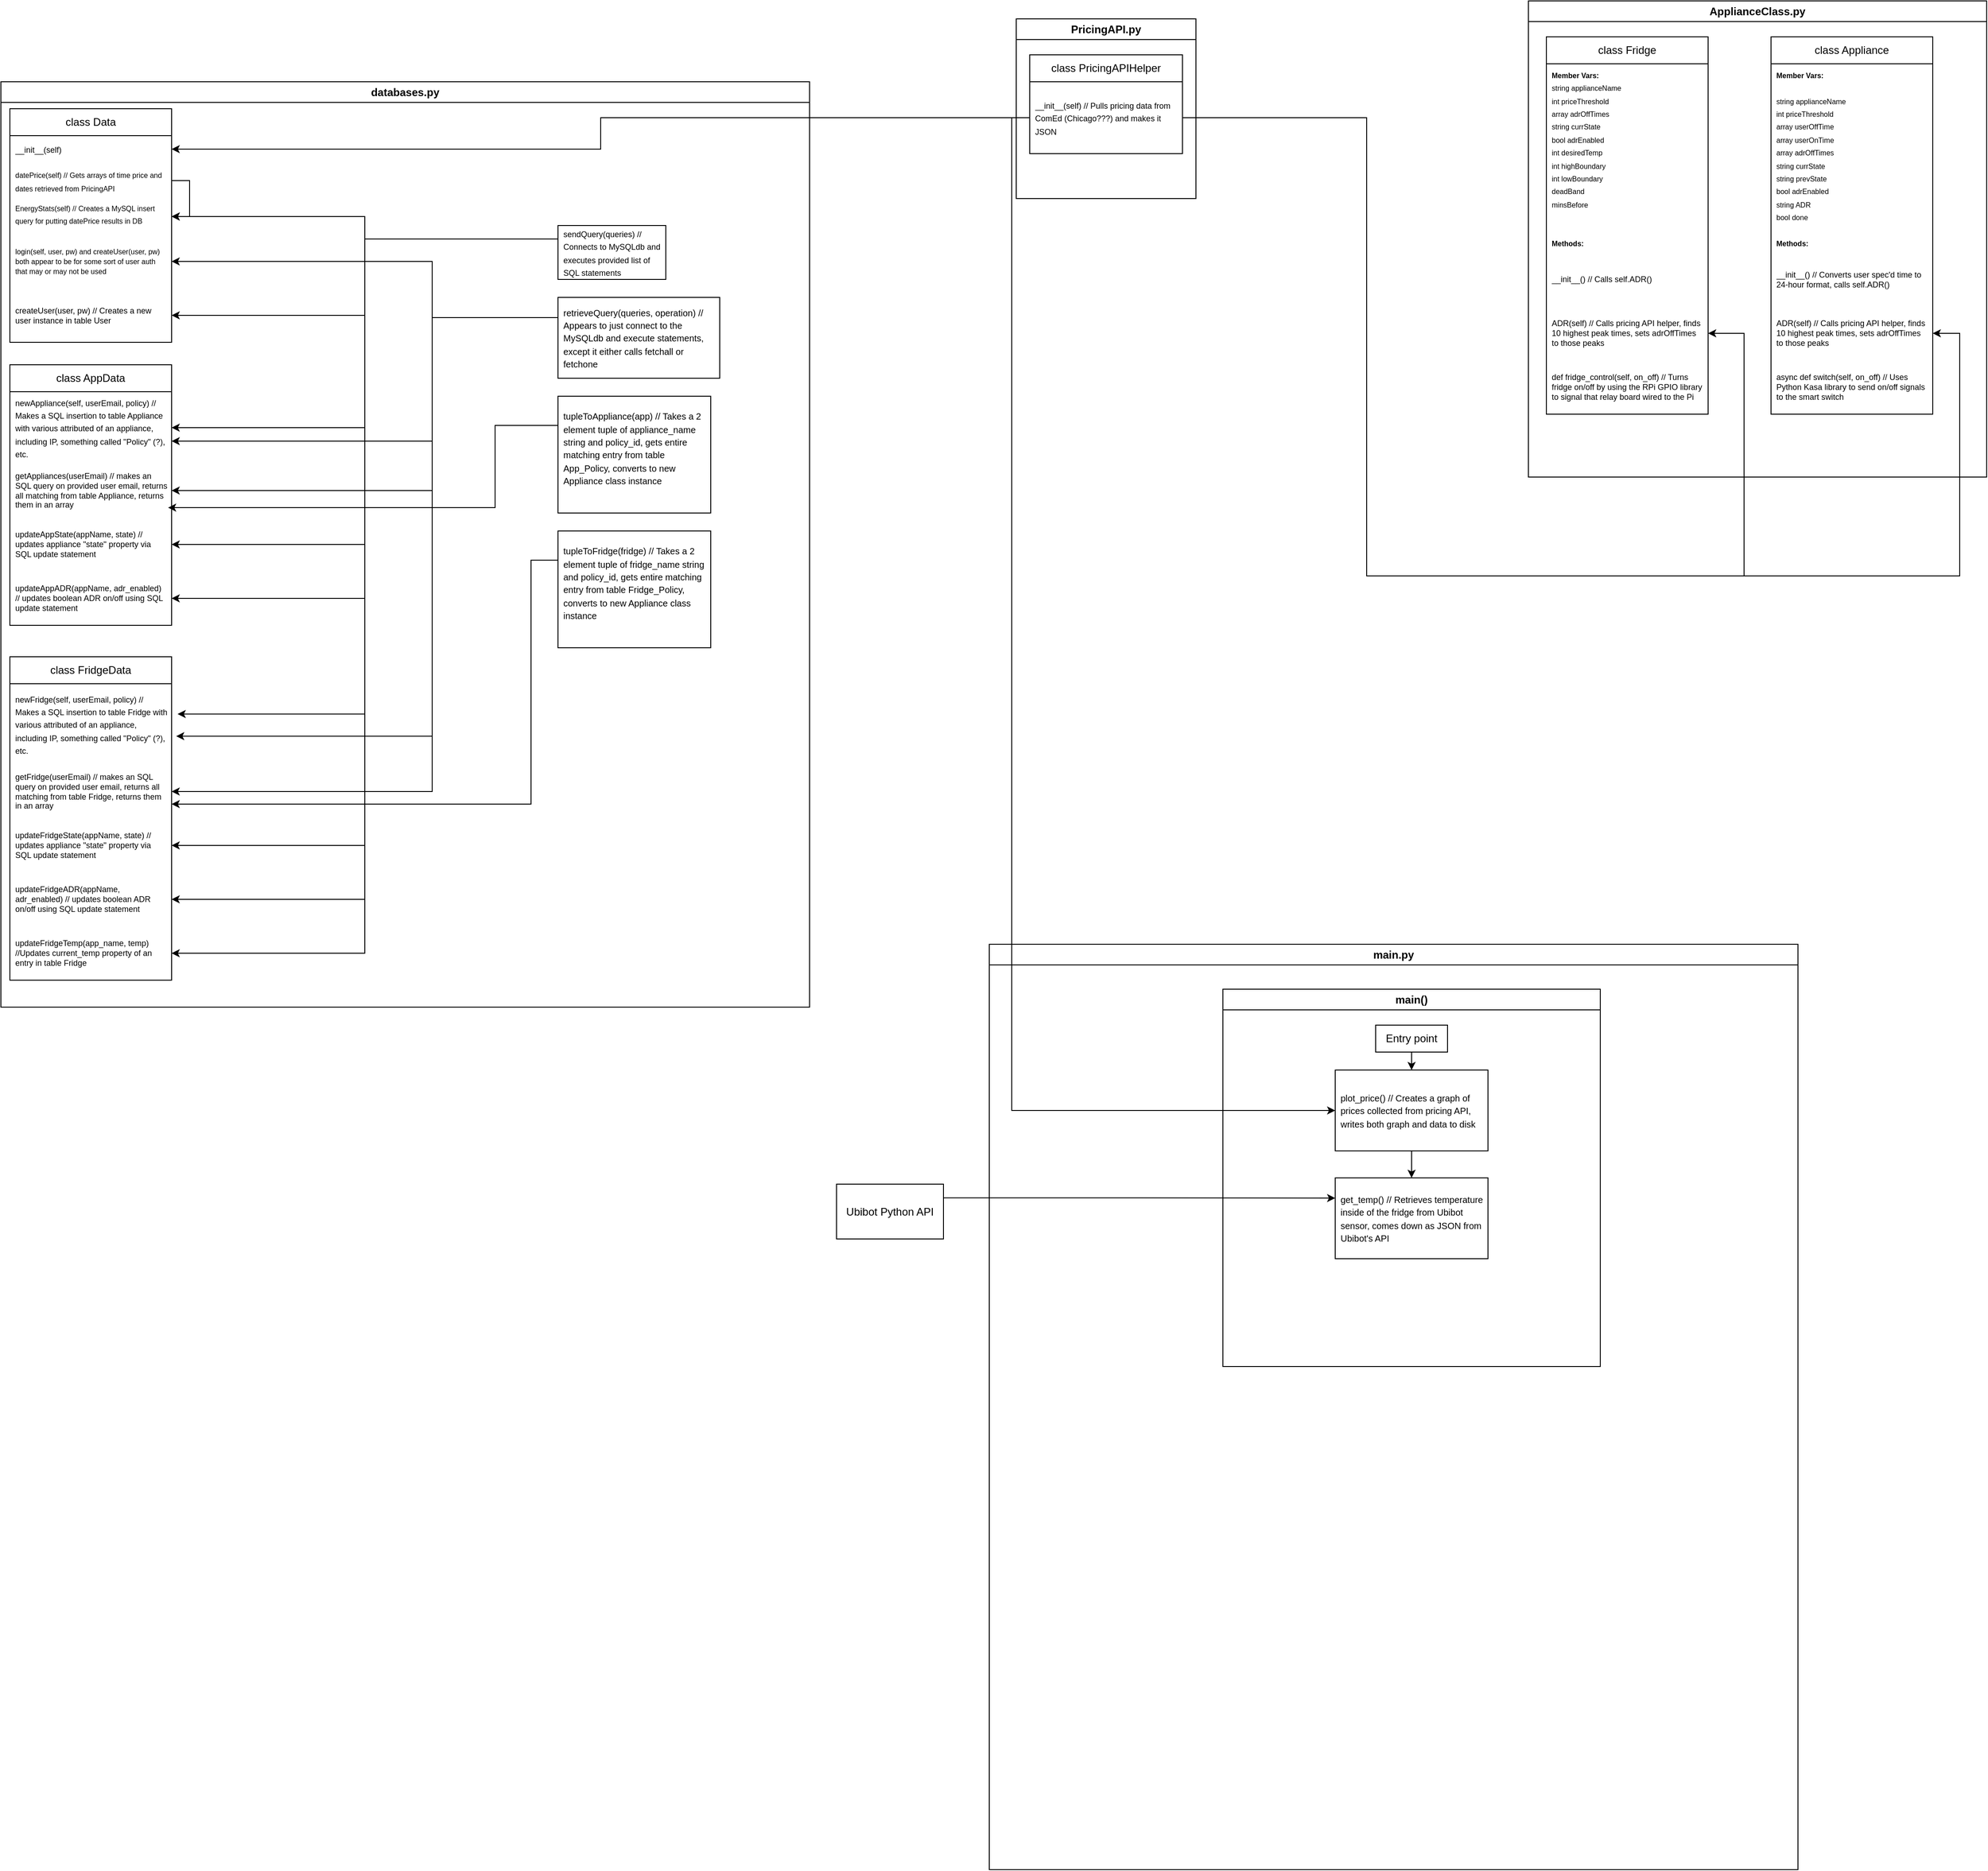 <mxfile version="26.0.6">
  <diagram name="Page-1" id="9f46799a-70d6-7492-0946-bef42562c5a5">
    <mxGraphModel dx="2463" dy="721" grid="1" gridSize="10" guides="1" tooltips="1" connect="1" arrows="1" fold="1" page="1" pageScale="1" pageWidth="1100" pageHeight="850" background="none" math="0" shadow="0">
      <root>
        <mxCell id="0" />
        <mxCell id="1" parent="0" />
        <mxCell id="sNp8SA57BOHKnAyZNmcu-74" style="edgeStyle=orthogonalEdgeStyle;rounded=0;orthogonalLoop=1;jettySize=auto;html=1;exitX=1;exitY=0.5;exitDx=0;exitDy=0;fontFamily=Helvetica;fontSize=12;fontColor=default;entryX=1;entryY=0.5;entryDx=0;entryDy=0;" edge="1" parent="1" source="sNp8SA57BOHKnAyZNmcu-10" target="sNp8SA57BOHKnAyZNmcu-72">
          <mxGeometry relative="1" as="geometry">
            <mxPoint x="600" y="900" as="targetPoint" />
            <Array as="points">
              <mxPoint x="1260" y="150" />
              <mxPoint x="1260" y="660" />
              <mxPoint x="1920" y="660" />
              <mxPoint x="1920" y="390" />
            </Array>
          </mxGeometry>
        </mxCell>
        <mxCell id="sNp8SA57BOHKnAyZNmcu-30" value="PricingAPI.py" style="swimlane;whiteSpace=wrap;html=1;" vertex="1" parent="1">
          <mxGeometry x="870" y="40" width="200" height="200" as="geometry" />
        </mxCell>
        <mxCell id="sNp8SA57BOHKnAyZNmcu-9" value="class PricingAPIHelper" style="swimlane;fontStyle=0;childLayout=stackLayout;horizontal=1;startSize=30;horizontalStack=0;resizeParent=1;resizeParentMax=0;resizeLast=0;collapsible=1;marginBottom=0;whiteSpace=wrap;html=1;" vertex="1" parent="sNp8SA57BOHKnAyZNmcu-30">
          <mxGeometry x="15" y="40" width="170" height="110" as="geometry">
            <mxRectangle x="650" y="320" width="160" height="30" as="alternateBounds" />
          </mxGeometry>
        </mxCell>
        <mxCell id="sNp8SA57BOHKnAyZNmcu-10" value="&lt;div&gt;&lt;font style=&quot;font-size: 9px;&quot;&gt;__init__(self) // Pulls pricing data from ComEd (Chicago???) and makes it JSON&lt;br&gt;&lt;/font&gt;&lt;/div&gt;" style="text;strokeColor=none;fillColor=none;align=left;verticalAlign=middle;spacingLeft=4;spacingRight=4;overflow=hidden;points=[[0,0.5],[1,0.5]];portConstraint=eastwest;rotatable=0;whiteSpace=wrap;html=1;" vertex="1" parent="sNp8SA57BOHKnAyZNmcu-9">
          <mxGeometry y="30" width="170" height="80" as="geometry" />
        </mxCell>
        <mxCell id="sNp8SA57BOHKnAyZNmcu-31" value="databases.py" style="swimlane;whiteSpace=wrap;html=1;" vertex="1" parent="1">
          <mxGeometry x="-260" y="110" width="900" height="1030" as="geometry" />
        </mxCell>
        <mxCell id="sNp8SA57BOHKnAyZNmcu-34" value="class Data" style="swimlane;fontStyle=0;childLayout=stackLayout;horizontal=1;startSize=30;horizontalStack=0;resizeParent=1;resizeParentMax=0;resizeLast=0;collapsible=1;marginBottom=0;whiteSpace=wrap;html=1;" vertex="1" parent="sNp8SA57BOHKnAyZNmcu-31">
          <mxGeometry x="10" y="30" width="180" height="260" as="geometry" />
        </mxCell>
        <mxCell id="sNp8SA57BOHKnAyZNmcu-35" value="&lt;font style=&quot;font-size: 9px;&quot;&gt;__init__(self)&lt;/font&gt;" style="text;strokeColor=none;fillColor=none;align=left;verticalAlign=middle;spacingLeft=4;spacingRight=4;overflow=hidden;points=[[0,0.5],[1,0.5]];portConstraint=eastwest;rotatable=0;whiteSpace=wrap;html=1;" vertex="1" parent="sNp8SA57BOHKnAyZNmcu-34">
          <mxGeometry y="30" width="180" height="30" as="geometry" />
        </mxCell>
        <mxCell id="sNp8SA57BOHKnAyZNmcu-50" style="edgeStyle=orthogonalEdgeStyle;rounded=0;orthogonalLoop=1;jettySize=auto;html=1;exitX=1;exitY=0.5;exitDx=0;exitDy=0;entryX=1;entryY=0.5;entryDx=0;entryDy=0;" edge="1" parent="sNp8SA57BOHKnAyZNmcu-34" source="sNp8SA57BOHKnAyZNmcu-36" target="sNp8SA57BOHKnAyZNmcu-46">
          <mxGeometry relative="1" as="geometry" />
        </mxCell>
        <mxCell id="sNp8SA57BOHKnAyZNmcu-36" value="&lt;font style=&quot;font-size: 8px;&quot;&gt;datePrice(self) // Gets arrays of time price and dates retrieved from PricingAPI&lt;/font&gt;" style="text;strokeColor=none;fillColor=none;align=left;verticalAlign=middle;spacingLeft=4;spacingRight=4;overflow=hidden;points=[[0,0.5],[1,0.5]];portConstraint=eastwest;rotatable=0;whiteSpace=wrap;html=1;" vertex="1" parent="sNp8SA57BOHKnAyZNmcu-34">
          <mxGeometry y="60" width="180" height="40" as="geometry" />
        </mxCell>
        <mxCell id="sNp8SA57BOHKnAyZNmcu-46" value="&lt;div&gt;&lt;font style=&quot;font-size: 8px;&quot;&gt;EnergyStats(self) // Creates a MySQL insert query for putting datePrice results in DB&lt;/font&gt;&lt;/div&gt;&lt;br&gt;&lt;div&gt;&lt;br&gt;&lt;/div&gt;&lt;div&gt;&lt;br&gt;&lt;/div&gt;" style="text;strokeColor=none;fillColor=none;align=left;verticalAlign=middle;spacingLeft=4;spacingRight=4;overflow=hidden;points=[[0,0.5],[1,0.5]];portConstraint=eastwest;rotatable=0;whiteSpace=wrap;html=1;" vertex="1" parent="sNp8SA57BOHKnAyZNmcu-34">
          <mxGeometry y="100" width="180" height="40" as="geometry" />
        </mxCell>
        <mxCell id="sNp8SA57BOHKnAyZNmcu-42" value="&lt;font style=&quot;font-size: 8px;&quot;&gt;login(self, user, pw) and createUser(user, pw) both appear to be for some sort of user auth that may or may not be used&lt;/font&gt;" style="text;strokeColor=none;fillColor=none;align=left;verticalAlign=middle;spacingLeft=4;spacingRight=4;overflow=hidden;points=[[0,0.5],[1,0.5]];portConstraint=eastwest;rotatable=0;whiteSpace=wrap;html=1;fontSize=9;" vertex="1" parent="sNp8SA57BOHKnAyZNmcu-34">
          <mxGeometry y="140" width="180" height="60" as="geometry" />
        </mxCell>
        <mxCell id="sNp8SA57BOHKnAyZNmcu-102" value="createUser(user, pw) // Creates a new user instance in table User" style="text;strokeColor=none;fillColor=none;align=left;verticalAlign=middle;spacingLeft=4;spacingRight=4;overflow=hidden;points=[[0,0.5],[1,0.5]];portConstraint=eastwest;rotatable=0;whiteSpace=wrap;html=1;fontSize=9;" vertex="1" parent="sNp8SA57BOHKnAyZNmcu-34">
          <mxGeometry y="200" width="180" height="60" as="geometry" />
        </mxCell>
        <mxCell id="sNp8SA57BOHKnAyZNmcu-51" value="class AppData" style="swimlane;fontStyle=0;childLayout=stackLayout;horizontal=1;startSize=30;horizontalStack=0;resizeParent=1;resizeParentMax=0;resizeLast=0;collapsible=1;marginBottom=0;whiteSpace=wrap;html=1;" vertex="1" parent="sNp8SA57BOHKnAyZNmcu-31">
          <mxGeometry x="10" y="315" width="180" height="290" as="geometry" />
        </mxCell>
        <mxCell id="sNp8SA57BOHKnAyZNmcu-54" value="&lt;font style=&quot;font-size: 9px;&quot;&gt;newAppliance(self, userEmail, policy) // Makes a SQL insertion to table Appliance with various attributed of an appliance, including IP, something called &quot;Policy&quot; (?), etc.&lt;/font&gt;" style="text;strokeColor=none;fillColor=none;align=left;verticalAlign=middle;spacingLeft=4;spacingRight=4;overflow=hidden;points=[[0,0.5],[1,0.5]];portConstraint=eastwest;rotatable=0;whiteSpace=wrap;html=1;" vertex="1" parent="sNp8SA57BOHKnAyZNmcu-51">
          <mxGeometry y="30" width="180" height="80" as="geometry" />
        </mxCell>
        <mxCell id="sNp8SA57BOHKnAyZNmcu-56" value="&lt;font&gt;getAppliances(userEmail) // makes an SQL query on provided user email, returns all matching from table Appliance, returns them in an array&lt;font&gt;&lt;br&gt;&lt;/font&gt;&lt;/font&gt;" style="text;strokeColor=none;fillColor=none;align=left;verticalAlign=middle;spacingLeft=4;spacingRight=4;overflow=hidden;points=[[0,0.5],[1,0.5]];portConstraint=eastwest;rotatable=0;whiteSpace=wrap;html=1;fontSize=9;" vertex="1" parent="sNp8SA57BOHKnAyZNmcu-51">
          <mxGeometry y="110" width="180" height="60" as="geometry" />
        </mxCell>
        <mxCell id="sNp8SA57BOHKnAyZNmcu-86" value="&lt;div&gt;&lt;font&gt;updateAppState(appName, state) // updates appliance &quot;state&quot; property via SQL update statement&lt;/font&gt;&lt;/div&gt;" style="text;strokeColor=none;fillColor=none;align=left;verticalAlign=middle;spacingLeft=4;spacingRight=4;overflow=hidden;points=[[0,0.5],[1,0.5]];portConstraint=eastwest;rotatable=0;whiteSpace=wrap;html=1;fontSize=9;" vertex="1" parent="sNp8SA57BOHKnAyZNmcu-51">
          <mxGeometry y="170" width="180" height="60" as="geometry" />
        </mxCell>
        <mxCell id="sNp8SA57BOHKnAyZNmcu-87" value="updateAppADR(appName, adr_enabled) // updates boolean ADR on/off using SQL update statement" style="text;strokeColor=none;fillColor=none;align=left;verticalAlign=middle;spacingLeft=4;spacingRight=4;overflow=hidden;points=[[0,0.5],[1,0.5]];portConstraint=eastwest;rotatable=0;whiteSpace=wrap;html=1;fontSize=9;" vertex="1" parent="sNp8SA57BOHKnAyZNmcu-51">
          <mxGeometry y="230" width="180" height="60" as="geometry" />
        </mxCell>
        <mxCell id="sNp8SA57BOHKnAyZNmcu-89" value="class FridgeData" style="swimlane;fontStyle=0;childLayout=stackLayout;horizontal=1;startSize=30;horizontalStack=0;resizeParent=1;resizeParentMax=0;resizeLast=0;collapsible=1;marginBottom=0;whiteSpace=wrap;html=1;" vertex="1" parent="sNp8SA57BOHKnAyZNmcu-31">
          <mxGeometry x="10" y="640" width="180" height="360" as="geometry" />
        </mxCell>
        <mxCell id="sNp8SA57BOHKnAyZNmcu-90" value="&lt;font style=&quot;font-size: 9px;&quot;&gt;newFridge(self, userEmail, policy) // Makes a SQL insertion to table Fridge with various attributed of an appliance, including IP, something called &quot;Policy&quot; (?), etc.&lt;/font&gt;" style="text;strokeColor=none;fillColor=none;align=left;verticalAlign=middle;spacingLeft=4;spacingRight=4;overflow=hidden;points=[[0,0.5],[1,0.5]];portConstraint=eastwest;rotatable=0;whiteSpace=wrap;html=1;" vertex="1" parent="sNp8SA57BOHKnAyZNmcu-89">
          <mxGeometry y="30" width="180" height="90" as="geometry" />
        </mxCell>
        <mxCell id="sNp8SA57BOHKnAyZNmcu-91" value="&lt;font&gt;getFridge(userEmail) // makes an SQL query on provided user email, returns all matching from table Fridge, returns them in an array&lt;br&gt;&lt;/font&gt;" style="text;strokeColor=none;fillColor=none;align=left;verticalAlign=middle;spacingLeft=4;spacingRight=4;overflow=hidden;points=[[0,0.5],[1,0.5]];portConstraint=eastwest;rotatable=0;whiteSpace=wrap;html=1;fontSize=9;" vertex="1" parent="sNp8SA57BOHKnAyZNmcu-89">
          <mxGeometry y="120" width="180" height="60" as="geometry" />
        </mxCell>
        <mxCell id="sNp8SA57BOHKnAyZNmcu-92" value="&lt;div&gt;&lt;font&gt;updateFridgeState(appName, state) // updates appliance &quot;state&quot; property via SQL update statement&lt;/font&gt;&lt;/div&gt;" style="text;strokeColor=none;fillColor=none;align=left;verticalAlign=middle;spacingLeft=4;spacingRight=4;overflow=hidden;points=[[0,0.5],[1,0.5]];portConstraint=eastwest;rotatable=0;whiteSpace=wrap;html=1;fontSize=9;" vertex="1" parent="sNp8SA57BOHKnAyZNmcu-89">
          <mxGeometry y="180" width="180" height="60" as="geometry" />
        </mxCell>
        <mxCell id="sNp8SA57BOHKnAyZNmcu-93" value="updateFridgeADR(appName, adr_enabled) // updates boolean ADR on/off using SQL update statement" style="text;strokeColor=none;fillColor=none;align=left;verticalAlign=middle;spacingLeft=4;spacingRight=4;overflow=hidden;points=[[0,0.5],[1,0.5]];portConstraint=eastwest;rotatable=0;whiteSpace=wrap;html=1;fontSize=9;" vertex="1" parent="sNp8SA57BOHKnAyZNmcu-89">
          <mxGeometry y="240" width="180" height="60" as="geometry" />
        </mxCell>
        <mxCell id="sNp8SA57BOHKnAyZNmcu-94" value="updateFridgeTemp(app_name, temp) //Updates current_temp property of an entry in table Fridge" style="text;strokeColor=none;fillColor=none;align=left;verticalAlign=middle;spacingLeft=4;spacingRight=4;overflow=hidden;points=[[0,0.5],[1,0.5]];portConstraint=eastwest;rotatable=0;whiteSpace=wrap;html=1;fontSize=9;" vertex="1" parent="sNp8SA57BOHKnAyZNmcu-89">
          <mxGeometry y="300" width="180" height="60" as="geometry" />
        </mxCell>
        <mxCell id="sNp8SA57BOHKnAyZNmcu-100" style="edgeStyle=orthogonalEdgeStyle;rounded=0;orthogonalLoop=1;jettySize=auto;html=1;exitX=0;exitY=0.25;exitDx=0;exitDy=0;entryX=1;entryY=0.5;entryDx=0;entryDy=0;fontFamily=Helvetica;fontSize=12;fontColor=default;" edge="1" parent="sNp8SA57BOHKnAyZNmcu-31" source="sNp8SA57BOHKnAyZNmcu-96" target="sNp8SA57BOHKnAyZNmcu-46">
          <mxGeometry relative="1" as="geometry" />
        </mxCell>
        <mxCell id="sNp8SA57BOHKnAyZNmcu-103" style="edgeStyle=orthogonalEdgeStyle;rounded=0;orthogonalLoop=1;jettySize=auto;html=1;exitX=0;exitY=0.25;exitDx=0;exitDy=0;entryX=1;entryY=0.5;entryDx=0;entryDy=0;fontFamily=Helvetica;fontSize=12;fontColor=default;" edge="1" parent="sNp8SA57BOHKnAyZNmcu-31" source="sNp8SA57BOHKnAyZNmcu-96" target="sNp8SA57BOHKnAyZNmcu-102">
          <mxGeometry relative="1" as="geometry" />
        </mxCell>
        <mxCell id="sNp8SA57BOHKnAyZNmcu-104" style="edgeStyle=orthogonalEdgeStyle;rounded=0;orthogonalLoop=1;jettySize=auto;html=1;exitX=0;exitY=0.25;exitDx=0;exitDy=0;entryX=1;entryY=0.5;entryDx=0;entryDy=0;fontFamily=Helvetica;fontSize=12;fontColor=default;" edge="1" parent="sNp8SA57BOHKnAyZNmcu-31" source="sNp8SA57BOHKnAyZNmcu-96" target="sNp8SA57BOHKnAyZNmcu-54">
          <mxGeometry relative="1" as="geometry" />
        </mxCell>
        <mxCell id="sNp8SA57BOHKnAyZNmcu-107" style="edgeStyle=orthogonalEdgeStyle;rounded=0;orthogonalLoop=1;jettySize=auto;html=1;exitX=0;exitY=0.25;exitDx=0;exitDy=0;entryX=1;entryY=0.5;entryDx=0;entryDy=0;fontFamily=Helvetica;fontSize=12;fontColor=default;" edge="1" parent="sNp8SA57BOHKnAyZNmcu-31" source="sNp8SA57BOHKnAyZNmcu-96" target="sNp8SA57BOHKnAyZNmcu-86">
          <mxGeometry relative="1" as="geometry" />
        </mxCell>
        <mxCell id="sNp8SA57BOHKnAyZNmcu-108" style="edgeStyle=orthogonalEdgeStyle;rounded=0;orthogonalLoop=1;jettySize=auto;html=1;exitX=0;exitY=0.25;exitDx=0;exitDy=0;entryX=1;entryY=0.5;entryDx=0;entryDy=0;fontFamily=Helvetica;fontSize=12;fontColor=default;" edge="1" parent="sNp8SA57BOHKnAyZNmcu-31" source="sNp8SA57BOHKnAyZNmcu-96" target="sNp8SA57BOHKnAyZNmcu-87">
          <mxGeometry relative="1" as="geometry" />
        </mxCell>
        <mxCell id="sNp8SA57BOHKnAyZNmcu-113" style="edgeStyle=orthogonalEdgeStyle;rounded=0;orthogonalLoop=1;jettySize=auto;html=1;exitX=0;exitY=0.25;exitDx=0;exitDy=0;entryX=1;entryY=0.5;entryDx=0;entryDy=0;fontFamily=Helvetica;fontSize=12;fontColor=default;" edge="1" parent="sNp8SA57BOHKnAyZNmcu-31" source="sNp8SA57BOHKnAyZNmcu-96" target="sNp8SA57BOHKnAyZNmcu-92">
          <mxGeometry relative="1" as="geometry" />
        </mxCell>
        <mxCell id="sNp8SA57BOHKnAyZNmcu-114" style="edgeStyle=orthogonalEdgeStyle;rounded=0;orthogonalLoop=1;jettySize=auto;html=1;exitX=0;exitY=0.25;exitDx=0;exitDy=0;entryX=1;entryY=0.5;entryDx=0;entryDy=0;fontFamily=Helvetica;fontSize=12;fontColor=default;" edge="1" parent="sNp8SA57BOHKnAyZNmcu-31" source="sNp8SA57BOHKnAyZNmcu-96" target="sNp8SA57BOHKnAyZNmcu-93">
          <mxGeometry relative="1" as="geometry" />
        </mxCell>
        <mxCell id="sNp8SA57BOHKnAyZNmcu-115" style="edgeStyle=orthogonalEdgeStyle;rounded=0;orthogonalLoop=1;jettySize=auto;html=1;exitX=0;exitY=0.25;exitDx=0;exitDy=0;entryX=1;entryY=0.5;entryDx=0;entryDy=0;fontFamily=Helvetica;fontSize=12;fontColor=default;" edge="1" parent="sNp8SA57BOHKnAyZNmcu-31" source="sNp8SA57BOHKnAyZNmcu-96" target="sNp8SA57BOHKnAyZNmcu-94">
          <mxGeometry relative="1" as="geometry" />
        </mxCell>
        <mxCell id="sNp8SA57BOHKnAyZNmcu-96" value="&lt;font style=&quot;font-size: 9px;&quot;&gt;sendQuery(queries) // Connects to MySQLdb and executes provided list of SQL statements&lt;/font&gt;" style="rounded=0;whiteSpace=wrap;html=1;align=left;verticalAlign=middle;spacingLeft=4;spacingRight=4;fontFamily=Helvetica;fontSize=12;fontColor=default;fillColor=none;gradientColor=none;" vertex="1" parent="sNp8SA57BOHKnAyZNmcu-31">
          <mxGeometry x="620" y="160" width="120" height="60" as="geometry" />
        </mxCell>
        <mxCell id="sNp8SA57BOHKnAyZNmcu-101" style="edgeStyle=orthogonalEdgeStyle;rounded=0;orthogonalLoop=1;jettySize=auto;html=1;exitX=0;exitY=0.25;exitDx=0;exitDy=0;entryX=1;entryY=0.5;entryDx=0;entryDy=0;fontFamily=Helvetica;fontSize=12;fontColor=default;" edge="1" parent="sNp8SA57BOHKnAyZNmcu-31" source="sNp8SA57BOHKnAyZNmcu-97" target="sNp8SA57BOHKnAyZNmcu-42">
          <mxGeometry relative="1" as="geometry">
            <Array as="points">
              <mxPoint x="480" y="263" />
              <mxPoint x="480" y="200" />
            </Array>
          </mxGeometry>
        </mxCell>
        <mxCell id="sNp8SA57BOHKnAyZNmcu-105" style="edgeStyle=orthogonalEdgeStyle;rounded=0;orthogonalLoop=1;jettySize=auto;html=1;exitX=0;exitY=0.25;exitDx=0;exitDy=0;fontFamily=Helvetica;fontSize=12;fontColor=default;" edge="1" parent="sNp8SA57BOHKnAyZNmcu-31" source="sNp8SA57BOHKnAyZNmcu-97" target="sNp8SA57BOHKnAyZNmcu-54">
          <mxGeometry relative="1" as="geometry">
            <mxPoint x="190" y="390" as="targetPoint" />
            <Array as="points">
              <mxPoint x="480" y="263" />
              <mxPoint x="480" y="400" />
            </Array>
          </mxGeometry>
        </mxCell>
        <mxCell id="sNp8SA57BOHKnAyZNmcu-106" style="edgeStyle=orthogonalEdgeStyle;rounded=0;orthogonalLoop=1;jettySize=auto;html=1;exitX=0;exitY=0.25;exitDx=0;exitDy=0;fontFamily=Helvetica;fontSize=12;fontColor=default;" edge="1" parent="sNp8SA57BOHKnAyZNmcu-31" source="sNp8SA57BOHKnAyZNmcu-97" target="sNp8SA57BOHKnAyZNmcu-56">
          <mxGeometry relative="1" as="geometry">
            <Array as="points">
              <mxPoint x="480" y="262" />
              <mxPoint x="480" y="455" />
            </Array>
          </mxGeometry>
        </mxCell>
        <mxCell id="sNp8SA57BOHKnAyZNmcu-111" style="edgeStyle=orthogonalEdgeStyle;rounded=0;orthogonalLoop=1;jettySize=auto;html=1;exitX=0;exitY=0.25;exitDx=0;exitDy=0;entryX=1;entryY=0.5;entryDx=0;entryDy=0;fontFamily=Helvetica;fontSize=12;fontColor=default;" edge="1" parent="sNp8SA57BOHKnAyZNmcu-31" source="sNp8SA57BOHKnAyZNmcu-97" target="sNp8SA57BOHKnAyZNmcu-91">
          <mxGeometry relative="1" as="geometry">
            <Array as="points">
              <mxPoint x="480" y="263" />
              <mxPoint x="480" y="790" />
            </Array>
          </mxGeometry>
        </mxCell>
        <mxCell id="sNp8SA57BOHKnAyZNmcu-97" value="&lt;font size=&quot;1&quot;&gt;retrieveQuery(queries, operation) // Appears to just connect to the MySQLdb and execute statements, except it either calls fetchall or fetchone&lt;/font&gt;" style="rounded=0;whiteSpace=wrap;html=1;align=left;verticalAlign=middle;spacingLeft=4;spacingRight=4;fontFamily=Helvetica;fontSize=12;fontColor=default;fillColor=none;gradientColor=none;" vertex="1" parent="sNp8SA57BOHKnAyZNmcu-31">
          <mxGeometry x="620" y="240" width="180" height="90" as="geometry" />
        </mxCell>
        <mxCell id="sNp8SA57BOHKnAyZNmcu-98" value="&lt;div&gt;&lt;font size=&quot;1&quot;&gt;tupleToAppliance(app) // Takes a 2 element tuple of appliance_name string and policy_id, gets entire matching entry from table App_Policy, converts to new Appliance class instance&lt;br&gt;&lt;/font&gt;&lt;/div&gt;&lt;div&gt;&lt;font size=&quot;1&quot;&gt;&lt;br&gt;&lt;/font&gt;&lt;/div&gt;" style="rounded=0;whiteSpace=wrap;html=1;align=left;verticalAlign=middle;spacingLeft=4;spacingRight=4;fontFamily=Helvetica;fontSize=12;fontColor=default;fillColor=none;gradientColor=none;" vertex="1" parent="sNp8SA57BOHKnAyZNmcu-31">
          <mxGeometry x="620" y="350" width="170" height="130" as="geometry" />
        </mxCell>
        <mxCell id="sNp8SA57BOHKnAyZNmcu-99" value="&lt;div&gt;&lt;font size=&quot;1&quot;&gt;tupleToFridge(fridge) // Takes a 2 element tuple of fridge_name string and policy_id, gets entire matching entry from table Fridge_Policy, converts to new Appliance class instance&lt;br&gt;&lt;/font&gt;&lt;/div&gt;&lt;div&gt;&lt;font size=&quot;1&quot;&gt;&lt;br&gt;&lt;/font&gt;&lt;/div&gt;" style="rounded=0;whiteSpace=wrap;html=1;align=left;verticalAlign=middle;spacingLeft=4;spacingRight=4;fontFamily=Helvetica;fontSize=12;fontColor=default;fillColor=none;gradientColor=none;" vertex="1" parent="sNp8SA57BOHKnAyZNmcu-31">
          <mxGeometry x="620" y="500" width="170" height="130" as="geometry" />
        </mxCell>
        <mxCell id="sNp8SA57BOHKnAyZNmcu-109" style="edgeStyle=orthogonalEdgeStyle;rounded=0;orthogonalLoop=1;jettySize=auto;html=1;exitX=0;exitY=0.25;exitDx=0;exitDy=0;entryX=1.037;entryY=0.375;entryDx=0;entryDy=0;entryPerimeter=0;fontFamily=Helvetica;fontSize=12;fontColor=default;" edge="1" parent="sNp8SA57BOHKnAyZNmcu-31" source="sNp8SA57BOHKnAyZNmcu-96" target="sNp8SA57BOHKnAyZNmcu-90">
          <mxGeometry relative="1" as="geometry" />
        </mxCell>
        <mxCell id="sNp8SA57BOHKnAyZNmcu-110" style="edgeStyle=orthogonalEdgeStyle;rounded=0;orthogonalLoop=1;jettySize=auto;html=1;exitX=0;exitY=0.25;exitDx=0;exitDy=0;entryX=1.028;entryY=0.649;entryDx=0;entryDy=0;entryPerimeter=0;fontFamily=Helvetica;fontSize=12;fontColor=default;" edge="1" parent="sNp8SA57BOHKnAyZNmcu-31" source="sNp8SA57BOHKnAyZNmcu-97" target="sNp8SA57BOHKnAyZNmcu-90">
          <mxGeometry relative="1" as="geometry">
            <Array as="points">
              <mxPoint x="480" y="263" />
              <mxPoint x="480" y="728" />
            </Array>
          </mxGeometry>
        </mxCell>
        <mxCell id="sNp8SA57BOHKnAyZNmcu-116" style="edgeStyle=orthogonalEdgeStyle;rounded=0;orthogonalLoop=1;jettySize=auto;html=1;exitX=0;exitY=0.25;exitDx=0;exitDy=0;entryX=1;entryY=0.733;entryDx=0;entryDy=0;entryPerimeter=0;fontFamily=Helvetica;fontSize=12;fontColor=default;" edge="1" parent="sNp8SA57BOHKnAyZNmcu-31" source="sNp8SA57BOHKnAyZNmcu-99" target="sNp8SA57BOHKnAyZNmcu-91">
          <mxGeometry relative="1" as="geometry">
            <Array as="points">
              <mxPoint x="590" y="533" />
              <mxPoint x="590" y="804" />
            </Array>
          </mxGeometry>
        </mxCell>
        <mxCell id="sNp8SA57BOHKnAyZNmcu-117" style="edgeStyle=orthogonalEdgeStyle;rounded=0;orthogonalLoop=1;jettySize=auto;html=1;exitX=0;exitY=0.25;exitDx=0;exitDy=0;entryX=0.978;entryY=0.817;entryDx=0;entryDy=0;entryPerimeter=0;fontFamily=Helvetica;fontSize=12;fontColor=default;" edge="1" parent="sNp8SA57BOHKnAyZNmcu-31" source="sNp8SA57BOHKnAyZNmcu-98" target="sNp8SA57BOHKnAyZNmcu-56">
          <mxGeometry relative="1" as="geometry">
            <Array as="points">
              <mxPoint x="550" y="383" />
              <mxPoint x="550" y="474" />
            </Array>
          </mxGeometry>
        </mxCell>
        <mxCell id="sNp8SA57BOHKnAyZNmcu-57" value="ApplianceClass.py" style="swimlane;whiteSpace=wrap;html=1;" vertex="1" parent="1">
          <mxGeometry x="1440" y="20" width="510" height="530" as="geometry" />
        </mxCell>
        <mxCell id="sNp8SA57BOHKnAyZNmcu-58" value="class Appliance" style="swimlane;fontStyle=0;childLayout=stackLayout;horizontal=1;startSize=30;horizontalStack=0;resizeParent=1;resizeParentMax=0;resizeLast=0;collapsible=1;marginBottom=0;whiteSpace=wrap;html=1;" vertex="1" parent="sNp8SA57BOHKnAyZNmcu-57">
          <mxGeometry x="270" y="40" width="180" height="420" as="geometry" />
        </mxCell>
        <mxCell id="sNp8SA57BOHKnAyZNmcu-61" value="&lt;div&gt;&lt;font style=&quot;font-size: 8px;&quot;&gt;&lt;b&gt;&lt;font&gt;Member Vars:&lt;/font&gt;&lt;/b&gt;&lt;/font&gt;&lt;/div&gt;&lt;font style=&quot;font-size: 8px;&quot;&gt;&lt;br&gt;&lt;/font&gt;&lt;div&gt;&lt;font style=&quot;font-size: 8px;&quot;&gt;string applianceName&lt;/font&gt;&lt;/div&gt;&lt;div&gt;&lt;font style=&quot;font-size: 8px;&quot;&gt;int priceThreshold&lt;/font&gt;&lt;/div&gt;&lt;div&gt;&lt;font style=&quot;font-size: 8px;&quot;&gt;array userOffTime&lt;/font&gt;&lt;/div&gt;&lt;div&gt;&lt;font style=&quot;font-size: 8px;&quot;&gt;array userOnTime&lt;/font&gt;&lt;/div&gt;&lt;div&gt;&lt;font style=&quot;font-size: 8px;&quot;&gt;array adrOffTimes&lt;/font&gt;&lt;/div&gt;&lt;div&gt;&lt;font style=&quot;font-size: 8px;&quot;&gt;string currState&lt;/font&gt;&lt;/div&gt;&lt;div&gt;&lt;font style=&quot;font-size: 8px;&quot;&gt;string prevState&lt;/font&gt;&lt;/div&gt;&lt;div&gt;&lt;font style=&quot;font-size: 8px;&quot;&gt;bool adrEnabled&lt;/font&gt;&lt;/div&gt;&lt;div&gt;&lt;font style=&quot;font-size: 8px;&quot;&gt;string ADR&lt;/font&gt;&lt;/div&gt;&lt;div&gt;&lt;font style=&quot;font-size: 8px;&quot;&gt;bool done&lt;br&gt;&lt;/font&gt;&lt;/div&gt;&lt;div&gt;&lt;font style=&quot;font-size: 8px;&quot;&gt;&lt;br&gt;&lt;/font&gt;&lt;/div&gt;&lt;div&gt;&lt;font style=&quot;font-size: 8px;&quot;&gt;&lt;b&gt;Methods:&lt;br&gt;&lt;/b&gt;&lt;/font&gt;&lt;/div&gt;" style="text;strokeColor=none;fillColor=none;align=left;verticalAlign=middle;spacingLeft=4;spacingRight=4;overflow=hidden;points=[[0,0.5],[1,0.5]];portConstraint=eastwest;rotatable=0;whiteSpace=wrap;html=1;" vertex="1" parent="sNp8SA57BOHKnAyZNmcu-58">
          <mxGeometry y="30" width="180" height="210" as="geometry" />
        </mxCell>
        <mxCell id="sNp8SA57BOHKnAyZNmcu-63" value="&lt;div&gt;__init__() // Converts user spec&#39;d time to 24-hour format, calls self.ADR()&lt;br&gt;&lt;/div&gt;" style="text;strokeColor=none;fillColor=none;align=left;verticalAlign=middle;spacingLeft=4;spacingRight=4;overflow=hidden;points=[[0,0.5],[1,0.5]];portConstraint=eastwest;rotatable=0;whiteSpace=wrap;html=1;fontSize=9;" vertex="1" parent="sNp8SA57BOHKnAyZNmcu-58">
          <mxGeometry y="240" width="180" height="60" as="geometry" />
        </mxCell>
        <mxCell id="sNp8SA57BOHKnAyZNmcu-72" value="ADR(self) // Calls pricing API helper, finds 10 highest peak times, sets adrOffTimes to those peaks" style="text;strokeColor=none;fillColor=none;align=left;verticalAlign=middle;spacingLeft=4;spacingRight=4;overflow=hidden;points=[[0,0.5],[1,0.5]];portConstraint=eastwest;rotatable=0;whiteSpace=wrap;html=1;fontSize=9;" vertex="1" parent="sNp8SA57BOHKnAyZNmcu-58">
          <mxGeometry y="300" width="180" height="60" as="geometry" />
        </mxCell>
        <mxCell id="sNp8SA57BOHKnAyZNmcu-75" value="async def switch(self, on_off) // Uses Python Kasa library to send on/off signals to the smart switch" style="text;strokeColor=none;fillColor=none;align=left;verticalAlign=middle;spacingLeft=4;spacingRight=4;overflow=hidden;points=[[0,0.5],[1,0.5]];portConstraint=eastwest;rotatable=0;whiteSpace=wrap;html=1;fontSize=9;" vertex="1" parent="sNp8SA57BOHKnAyZNmcu-58">
          <mxGeometry y="360" width="180" height="60" as="geometry" />
        </mxCell>
        <mxCell id="sNp8SA57BOHKnAyZNmcu-76" style="text;strokeColor=none;fillColor=none;align=left;verticalAlign=middle;spacingLeft=4;spacingRight=4;overflow=hidden;points=[[0,0.5],[1,0.5]];portConstraint=eastwest;rotatable=0;whiteSpace=wrap;html=1;fontSize=9;" vertex="1" parent="sNp8SA57BOHKnAyZNmcu-58">
          <mxGeometry y="420" width="180" as="geometry" />
        </mxCell>
        <mxCell id="sNp8SA57BOHKnAyZNmcu-77" value="class Fridge" style="swimlane;fontStyle=0;childLayout=stackLayout;horizontal=1;startSize=30;horizontalStack=0;resizeParent=1;resizeParentMax=0;resizeLast=0;collapsible=1;marginBottom=0;whiteSpace=wrap;html=1;" vertex="1" parent="sNp8SA57BOHKnAyZNmcu-57">
          <mxGeometry x="20" y="40" width="180" height="420" as="geometry" />
        </mxCell>
        <mxCell id="sNp8SA57BOHKnAyZNmcu-78" value="&lt;div&gt;&lt;font style=&quot;font-size: 8px;&quot;&gt;&lt;b&gt;&lt;font&gt;Member Vars:&lt;/font&gt;&lt;/b&gt;&lt;/font&gt;&lt;/div&gt;&lt;font style=&quot;font-size: 8px;&quot;&gt;string applianceName&lt;/font&gt;&lt;br&gt;&lt;div&gt;&lt;font style=&quot;font-size: 8px;&quot;&gt;int priceThreshold&lt;/font&gt;&lt;/div&gt;&lt;div&gt;&lt;font style=&quot;font-size: 8px;&quot;&gt;array adrOffTimes&lt;/font&gt;&lt;/div&gt;&lt;div&gt;&lt;font style=&quot;font-size: 8px;&quot;&gt;string currState&lt;/font&gt;&lt;/div&gt;&lt;div&gt;&lt;font style=&quot;font-size: 8px;&quot;&gt;bool adrEnabled&lt;/font&gt;&lt;/div&gt;&lt;div&gt;&lt;font style=&quot;font-size: 8px;&quot;&gt;int desiredTemp&lt;br&gt;&lt;/font&gt;&lt;/div&gt;&lt;div&gt;&lt;font style=&quot;font-size: 8px;&quot;&gt;int highBoundary&lt;/font&gt;&lt;/div&gt;&lt;div&gt;&lt;font style=&quot;font-size: 8px;&quot;&gt;int lowBoundary&lt;/font&gt;&lt;/div&gt;&lt;div&gt;&lt;font style=&quot;font-size: 8px;&quot;&gt;deadBand&lt;/font&gt;&lt;/div&gt;&lt;div&gt;&lt;font style=&quot;font-size: 8px;&quot;&gt;minsBefore&lt;/font&gt;&lt;/div&gt;&lt;div&gt;&lt;font style=&quot;font-size: 8px;&quot;&gt;&lt;br&gt;&lt;/font&gt;&lt;/div&gt;&lt;div&gt;&lt;font style=&quot;font-size: 8px;&quot;&gt;&lt;br&gt;&lt;/font&gt;&lt;/div&gt;&lt;div&gt;&lt;font style=&quot;font-size: 8px;&quot;&gt;&lt;b&gt;Methods:&lt;br&gt;&lt;/b&gt;&lt;/font&gt;&lt;/div&gt;" style="text;strokeColor=none;fillColor=none;align=left;verticalAlign=middle;spacingLeft=4;spacingRight=4;overflow=hidden;points=[[0,0.5],[1,0.5]];portConstraint=eastwest;rotatable=0;whiteSpace=wrap;html=1;" vertex="1" parent="sNp8SA57BOHKnAyZNmcu-77">
          <mxGeometry y="30" width="180" height="210" as="geometry" />
        </mxCell>
        <mxCell id="sNp8SA57BOHKnAyZNmcu-79" value="&lt;div&gt;__init__() // Calls self.ADR()&lt;br&gt;&lt;/div&gt;" style="text;strokeColor=none;fillColor=none;align=left;verticalAlign=middle;spacingLeft=4;spacingRight=4;overflow=hidden;points=[[0,0.5],[1,0.5]];portConstraint=eastwest;rotatable=0;whiteSpace=wrap;html=1;fontSize=9;" vertex="1" parent="sNp8SA57BOHKnAyZNmcu-77">
          <mxGeometry y="240" width="180" height="60" as="geometry" />
        </mxCell>
        <mxCell id="sNp8SA57BOHKnAyZNmcu-80" value="ADR(self) // Calls pricing API helper, finds 10 highest peak times, sets adrOffTimes to those peaks" style="text;strokeColor=none;fillColor=none;align=left;verticalAlign=middle;spacingLeft=4;spacingRight=4;overflow=hidden;points=[[0,0.5],[1,0.5]];portConstraint=eastwest;rotatable=0;whiteSpace=wrap;html=1;fontSize=9;" vertex="1" parent="sNp8SA57BOHKnAyZNmcu-77">
          <mxGeometry y="300" width="180" height="60" as="geometry" />
        </mxCell>
        <mxCell id="sNp8SA57BOHKnAyZNmcu-81" value="def fridge_control(self, on_off) // Turns fridge on/off by using the RPi GPIO library to signal that relay board wired to the Pi" style="text;strokeColor=none;fillColor=none;align=left;verticalAlign=middle;spacingLeft=4;spacingRight=4;overflow=hidden;points=[[0,0.5],[1,0.5]];portConstraint=eastwest;rotatable=0;whiteSpace=wrap;html=1;fontSize=9;" vertex="1" parent="sNp8SA57BOHKnAyZNmcu-77">
          <mxGeometry y="360" width="180" height="60" as="geometry" />
        </mxCell>
        <mxCell id="sNp8SA57BOHKnAyZNmcu-82" style="text;strokeColor=none;fillColor=none;align=left;verticalAlign=middle;spacingLeft=4;spacingRight=4;overflow=hidden;points=[[0,0.5],[1,0.5]];portConstraint=eastwest;rotatable=0;whiteSpace=wrap;html=1;fontSize=9;" vertex="1" parent="sNp8SA57BOHKnAyZNmcu-77">
          <mxGeometry y="420" width="180" as="geometry" />
        </mxCell>
        <mxCell id="sNp8SA57BOHKnAyZNmcu-83" style="edgeStyle=orthogonalEdgeStyle;rounded=0;orthogonalLoop=1;jettySize=auto;html=1;exitX=1;exitY=0.5;exitDx=0;exitDy=0;entryX=1;entryY=0.5;entryDx=0;entryDy=0;fontFamily=Helvetica;fontSize=12;fontColor=default;" edge="1" parent="1" source="sNp8SA57BOHKnAyZNmcu-10" target="sNp8SA57BOHKnAyZNmcu-80">
          <mxGeometry relative="1" as="geometry">
            <Array as="points">
              <mxPoint x="1260" y="150" />
              <mxPoint x="1260" y="660" />
              <mxPoint x="1680" y="660" />
              <mxPoint x="1680" y="390" />
            </Array>
          </mxGeometry>
        </mxCell>
        <mxCell id="sNp8SA57BOHKnAyZNmcu-85" style="edgeStyle=orthogonalEdgeStyle;rounded=0;orthogonalLoop=1;jettySize=auto;html=1;exitX=0;exitY=0.5;exitDx=0;exitDy=0;entryX=1;entryY=0.5;entryDx=0;entryDy=0;fontFamily=Helvetica;fontSize=12;fontColor=default;" edge="1" parent="1" source="sNp8SA57BOHKnAyZNmcu-10" target="sNp8SA57BOHKnAyZNmcu-35">
          <mxGeometry relative="1" as="geometry" />
        </mxCell>
        <mxCell id="sNp8SA57BOHKnAyZNmcu-119" value="main.py" style="swimlane;whiteSpace=wrap;html=1;" vertex="1" parent="1">
          <mxGeometry x="840" y="1070" width="900" height="1030" as="geometry" />
        </mxCell>
        <mxCell id="sNp8SA57BOHKnAyZNmcu-165" value="&lt;div align=&quot;center&quot;&gt;main()&lt;br&gt;&lt;/div&gt;" style="swimlane;whiteSpace=wrap;html=1;rounded=0;strokeColor=default;align=center;verticalAlign=middle;spacingLeft=4;spacingRight=4;fontFamily=Helvetica;fontSize=12;fontColor=default;fillColor=none;gradientColor=none;" vertex="1" parent="sNp8SA57BOHKnAyZNmcu-119">
          <mxGeometry x="260" y="50" width="420" height="420" as="geometry" />
        </mxCell>
        <mxCell id="sNp8SA57BOHKnAyZNmcu-168" style="edgeStyle=orthogonalEdgeStyle;rounded=0;orthogonalLoop=1;jettySize=auto;html=1;exitX=0.5;exitY=1;exitDx=0;exitDy=0;entryX=0.5;entryY=0;entryDx=0;entryDy=0;fontFamily=Helvetica;fontSize=12;fontColor=default;" edge="1" parent="sNp8SA57BOHKnAyZNmcu-165" source="sNp8SA57BOHKnAyZNmcu-166" target="sNp8SA57BOHKnAyZNmcu-158">
          <mxGeometry relative="1" as="geometry" />
        </mxCell>
        <mxCell id="sNp8SA57BOHKnAyZNmcu-166" value="&lt;div align=&quot;center&quot;&gt;Entry point&lt;br&gt;&lt;/div&gt;" style="rounded=0;whiteSpace=wrap;html=1;strokeColor=default;align=center;verticalAlign=middle;spacingLeft=4;spacingRight=4;fontFamily=Helvetica;fontSize=12;fontColor=default;fillColor=none;gradientColor=none;" vertex="1" parent="sNp8SA57BOHKnAyZNmcu-165">
          <mxGeometry x="170" y="40" width="80" height="30" as="geometry" />
        </mxCell>
        <mxCell id="sNp8SA57BOHKnAyZNmcu-169" style="edgeStyle=orthogonalEdgeStyle;rounded=0;orthogonalLoop=1;jettySize=auto;html=1;exitX=0.5;exitY=1;exitDx=0;exitDy=0;entryX=0.5;entryY=0;entryDx=0;entryDy=0;fontFamily=Helvetica;fontSize=12;fontColor=default;" edge="1" parent="sNp8SA57BOHKnAyZNmcu-165" source="sNp8SA57BOHKnAyZNmcu-158" target="sNp8SA57BOHKnAyZNmcu-161">
          <mxGeometry relative="1" as="geometry" />
        </mxCell>
        <mxCell id="sNp8SA57BOHKnAyZNmcu-158" value="&lt;font size=&quot;1&quot;&gt;plot_price() // Creates a graph of prices collected from pricing API, writes both graph and data to disk&lt;/font&gt;" style="rounded=0;whiteSpace=wrap;html=1;strokeColor=default;align=left;verticalAlign=middle;spacingLeft=4;spacingRight=4;fontFamily=Helvetica;fontSize=12;fontColor=default;fillColor=none;gradientColor=none;" vertex="1" parent="sNp8SA57BOHKnAyZNmcu-165">
          <mxGeometry x="125" y="90" width="170" height="90" as="geometry" />
        </mxCell>
        <mxCell id="sNp8SA57BOHKnAyZNmcu-161" value="&lt;font size=&quot;1&quot;&gt;get_temp() // Retrieves temperature inside of the fridge from Ubibot sensor, comes down as JSON from Ubibot&#39;s API&lt;br&gt;&lt;/font&gt;" style="rounded=0;whiteSpace=wrap;html=1;strokeColor=default;align=left;verticalAlign=middle;spacingLeft=4;spacingRight=4;fontFamily=Helvetica;fontSize=12;fontColor=default;fillColor=none;gradientColor=none;" vertex="1" parent="sNp8SA57BOHKnAyZNmcu-165">
          <mxGeometry x="125" y="210" width="170" height="90" as="geometry" />
        </mxCell>
        <mxCell id="sNp8SA57BOHKnAyZNmcu-164" style="edgeStyle=orthogonalEdgeStyle;rounded=0;orthogonalLoop=1;jettySize=auto;html=1;exitX=1;exitY=0.25;exitDx=0;exitDy=0;entryX=0;entryY=0.25;entryDx=0;entryDy=0;fontFamily=Helvetica;fontSize=12;fontColor=default;" edge="1" parent="1" source="sNp8SA57BOHKnAyZNmcu-162" target="sNp8SA57BOHKnAyZNmcu-161">
          <mxGeometry relative="1" as="geometry" />
        </mxCell>
        <mxCell id="sNp8SA57BOHKnAyZNmcu-162" value="&lt;div align=&quot;center&quot;&gt;Ubibot Python API&lt;/div&gt;" style="rounded=0;whiteSpace=wrap;html=1;strokeColor=default;align=center;verticalAlign=middle;spacingLeft=4;spacingRight=4;fontFamily=Helvetica;fontSize=12;fontColor=default;fillColor=none;gradientColor=none;" vertex="1" parent="1">
          <mxGeometry x="670" y="1337" width="119" height="61" as="geometry" />
        </mxCell>
        <mxCell id="sNp8SA57BOHKnAyZNmcu-167" style="edgeStyle=orthogonalEdgeStyle;rounded=0;orthogonalLoop=1;jettySize=auto;html=1;exitX=0;exitY=0.5;exitDx=0;exitDy=0;entryX=0;entryY=0.5;entryDx=0;entryDy=0;fontFamily=Helvetica;fontSize=12;fontColor=default;" edge="1" parent="1" source="sNp8SA57BOHKnAyZNmcu-10" target="sNp8SA57BOHKnAyZNmcu-158">
          <mxGeometry relative="1" as="geometry" />
        </mxCell>
      </root>
    </mxGraphModel>
  </diagram>
</mxfile>
